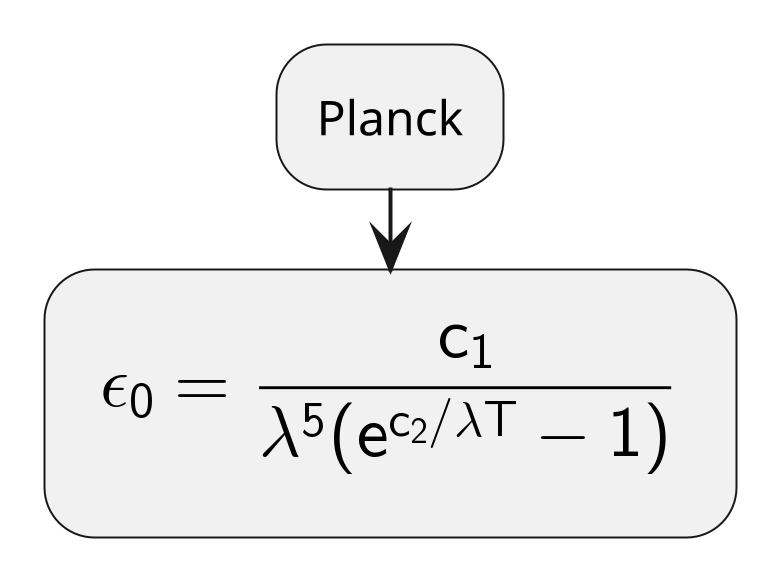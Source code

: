 {
  "sha1": "dj4bd8vgghwlr0mrkqlgbybl0utq04p",
  "insertion": {
    "when": "2024-06-01T09:03:03.046Z",
    "url": "https://github.com/plantuml/plantuml/issues/333#issuecomment-637542077",
    "user": "plantuml@gmail.com"
  }
}
@startuml
scale 4
:Planck;
:<latex>{\small \mathsf{\epsilon_0=\frac{c_1}{\lambda^5 (e^{c_2 / \lambda T}-1)}}}</latex>;
@enduml
